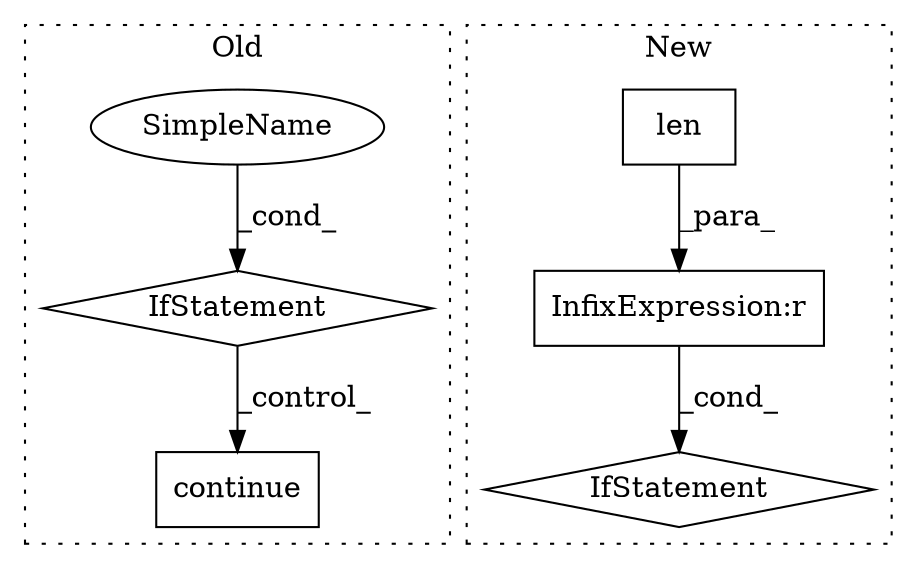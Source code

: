 digraph G {
subgraph cluster0 {
1 [label="continue" a="18" s="2259" l="9" shape="box"];
5 [label="IfStatement" a="25" s="2223,2243" l="4,2" shape="diamond"];
6 [label="SimpleName" a="42" s="" l="" shape="ellipse"];
label = "Old";
style="dotted";
}
subgraph cluster1 {
2 [label="len" a="32" s="2845,2857" l="4,1" shape="box"];
3 [label="IfStatement" a="25" s="2841,2862" l="4,2" shape="diamond"];
4 [label="InfixExpression:r" a="27" s="2858" l="3" shape="box"];
label = "New";
style="dotted";
}
2 -> 4 [label="_para_"];
4 -> 3 [label="_cond_"];
5 -> 1 [label="_control_"];
6 -> 5 [label="_cond_"];
}